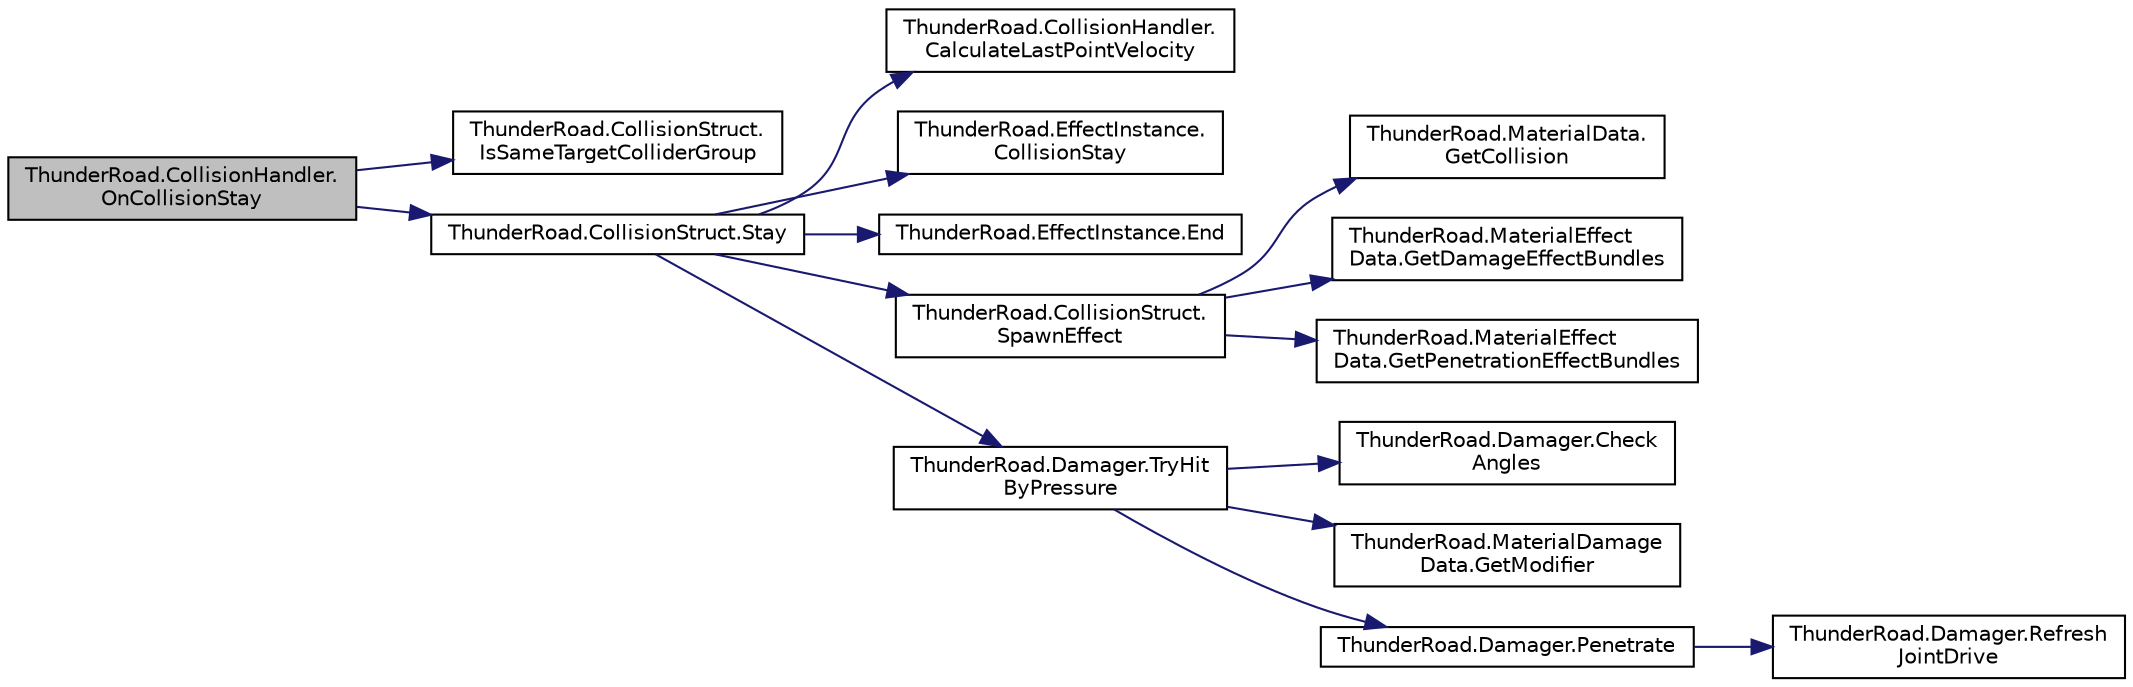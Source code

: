 digraph "ThunderRoad.CollisionHandler.OnCollisionStay"
{
 // LATEX_PDF_SIZE
  edge [fontname="Helvetica",fontsize="10",labelfontname="Helvetica",labelfontsize="10"];
  node [fontname="Helvetica",fontsize="10",shape=record];
  rankdir="LR";
  Node1 [label="ThunderRoad.CollisionHandler.\lOnCollisionStay",height=0.2,width=0.4,color="black", fillcolor="grey75", style="filled", fontcolor="black",tooltip="Called when [collision stay]."];
  Node1 -> Node2 [color="midnightblue",fontsize="10",style="solid",fontname="Helvetica"];
  Node2 [label="ThunderRoad.CollisionStruct.\lIsSameTargetColliderGroup",height=0.2,width=0.4,color="black", fillcolor="white", style="filled",URL="$struct_thunder_road_1_1_collision_struct.html#a5d1400df64da3f8990d2ee463bf8f2c5",tooltip="Determines whether [is same target collider group] [the specified collider]."];
  Node1 -> Node3 [color="midnightblue",fontsize="10",style="solid",fontname="Helvetica"];
  Node3 [label="ThunderRoad.CollisionStruct.Stay",height=0.2,width=0.4,color="black", fillcolor="white", style="filled",URL="$struct_thunder_road_1_1_collision_struct.html#aaa7b386d05e6405906df9ec54aadb14d",tooltip="Stays the specified collision."];
  Node3 -> Node4 [color="midnightblue",fontsize="10",style="solid",fontname="Helvetica"];
  Node4 [label="ThunderRoad.CollisionHandler.\lCalculateLastPointVelocity",height=0.2,width=0.4,color="black", fillcolor="white", style="filled",URL="$class_thunder_road_1_1_collision_handler.html#a8150a402e51ee010efbbaf4f122f4f86",tooltip="Calculates the last point velocity."];
  Node3 -> Node5 [color="midnightblue",fontsize="10",style="solid",fontname="Helvetica"];
  Node5 [label="ThunderRoad.EffectInstance.\lCollisionStay",height=0.2,width=0.4,color="black", fillcolor="white", style="filled",URL="$class_thunder_road_1_1_effect_instance.html#ae435c5027d87f9d71d2905153520cd8f",tooltip="Collisions the stay."];
  Node3 -> Node6 [color="midnightblue",fontsize="10",style="solid",fontname="Helvetica"];
  Node6 [label="ThunderRoad.EffectInstance.End",height=0.2,width=0.4,color="black", fillcolor="white", style="filled",URL="$class_thunder_road_1_1_effect_instance.html#a2145ac61404303ad31bfda14880e77e5",tooltip="Ends the specified loop only."];
  Node3 -> Node7 [color="midnightblue",fontsize="10",style="solid",fontname="Helvetica"];
  Node7 [label="ThunderRoad.CollisionStruct.\lSpawnEffect",height=0.2,width=0.4,color="black", fillcolor="white", style="filled",URL="$struct_thunder_road_1_1_collision_struct.html#aba3b8f28da29800cfae841275df85696",tooltip="Spawns the effect."];
  Node7 -> Node8 [color="midnightblue",fontsize="10",style="solid",fontname="Helvetica"];
  Node8 [label="ThunderRoad.MaterialData.\lGetCollision",height=0.2,width=0.4,color="black", fillcolor="white", style="filled",URL="$class_thunder_road_1_1_material_data.html#a7b0e247a17ceab69529f572a643d3b34",tooltip="Gets the collision."];
  Node7 -> Node9 [color="midnightblue",fontsize="10",style="solid",fontname="Helvetica"];
  Node9 [label="ThunderRoad.MaterialEffect\lData.GetDamageEffectBundles",height=0.2,width=0.4,color="black", fillcolor="white", style="filled",URL="$class_thunder_road_1_1_material_effect_data.html#ac97705fc3289c780c35250b6ba2c7a2e",tooltip="Gets the damage effect bundles."];
  Node7 -> Node10 [color="midnightblue",fontsize="10",style="solid",fontname="Helvetica"];
  Node10 [label="ThunderRoad.MaterialEffect\lData.GetPenetrationEffectBundles",height=0.2,width=0.4,color="black", fillcolor="white", style="filled",URL="$class_thunder_road_1_1_material_effect_data.html#ae9136bd6f2da13803c25deeadae6e1f6",tooltip="Gets the penetration effect bundles."];
  Node3 -> Node11 [color="midnightblue",fontsize="10",style="solid",fontname="Helvetica"];
  Node11 [label="ThunderRoad.Damager.TryHit\lByPressure",height=0.2,width=0.4,color="black", fillcolor="white", style="filled",URL="$class_thunder_road_1_1_damager.html#a5ce1f06e6bc493fb8a87ce3a75218bdc",tooltip="Tries the hit by pressure."];
  Node11 -> Node12 [color="midnightblue",fontsize="10",style="solid",fontname="Helvetica"];
  Node12 [label="ThunderRoad.Damager.Check\lAngles",height=0.2,width=0.4,color="black", fillcolor="white", style="filled",URL="$class_thunder_road_1_1_damager.html#a57d08caeaf0dc33638dfb82141eb5061",tooltip="Checks the angles."];
  Node11 -> Node13 [color="midnightblue",fontsize="10",style="solid",fontname="Helvetica"];
  Node13 [label="ThunderRoad.MaterialDamage\lData.GetModifier",height=0.2,width=0.4,color="black", fillcolor="white", style="filled",URL="$class_thunder_road_1_1_material_damage_data.html#a69a968064bcea0e8bbd5f18df27b043f",tooltip="Gets the modifier."];
  Node11 -> Node14 [color="midnightblue",fontsize="10",style="solid",fontname="Helvetica"];
  Node14 [label="ThunderRoad.Damager.Penetrate",height=0.2,width=0.4,color="black", fillcolor="white", style="filled",URL="$class_thunder_road_1_1_damager.html#a40dddd061247b26216b5d470cd237909",tooltip="Penetrates the specified collision structure."];
  Node14 -> Node15 [color="midnightblue",fontsize="10",style="solid",fontname="Helvetica"];
  Node15 [label="ThunderRoad.Damager.Refresh\lJointDrive",height=0.2,width=0.4,color="black", fillcolor="white", style="filled",URL="$class_thunder_road_1_1_damager.html#aa3ded5d89e1b2c50c5a8122882e0befe",tooltip="Refreshes the joint drive."];
}
